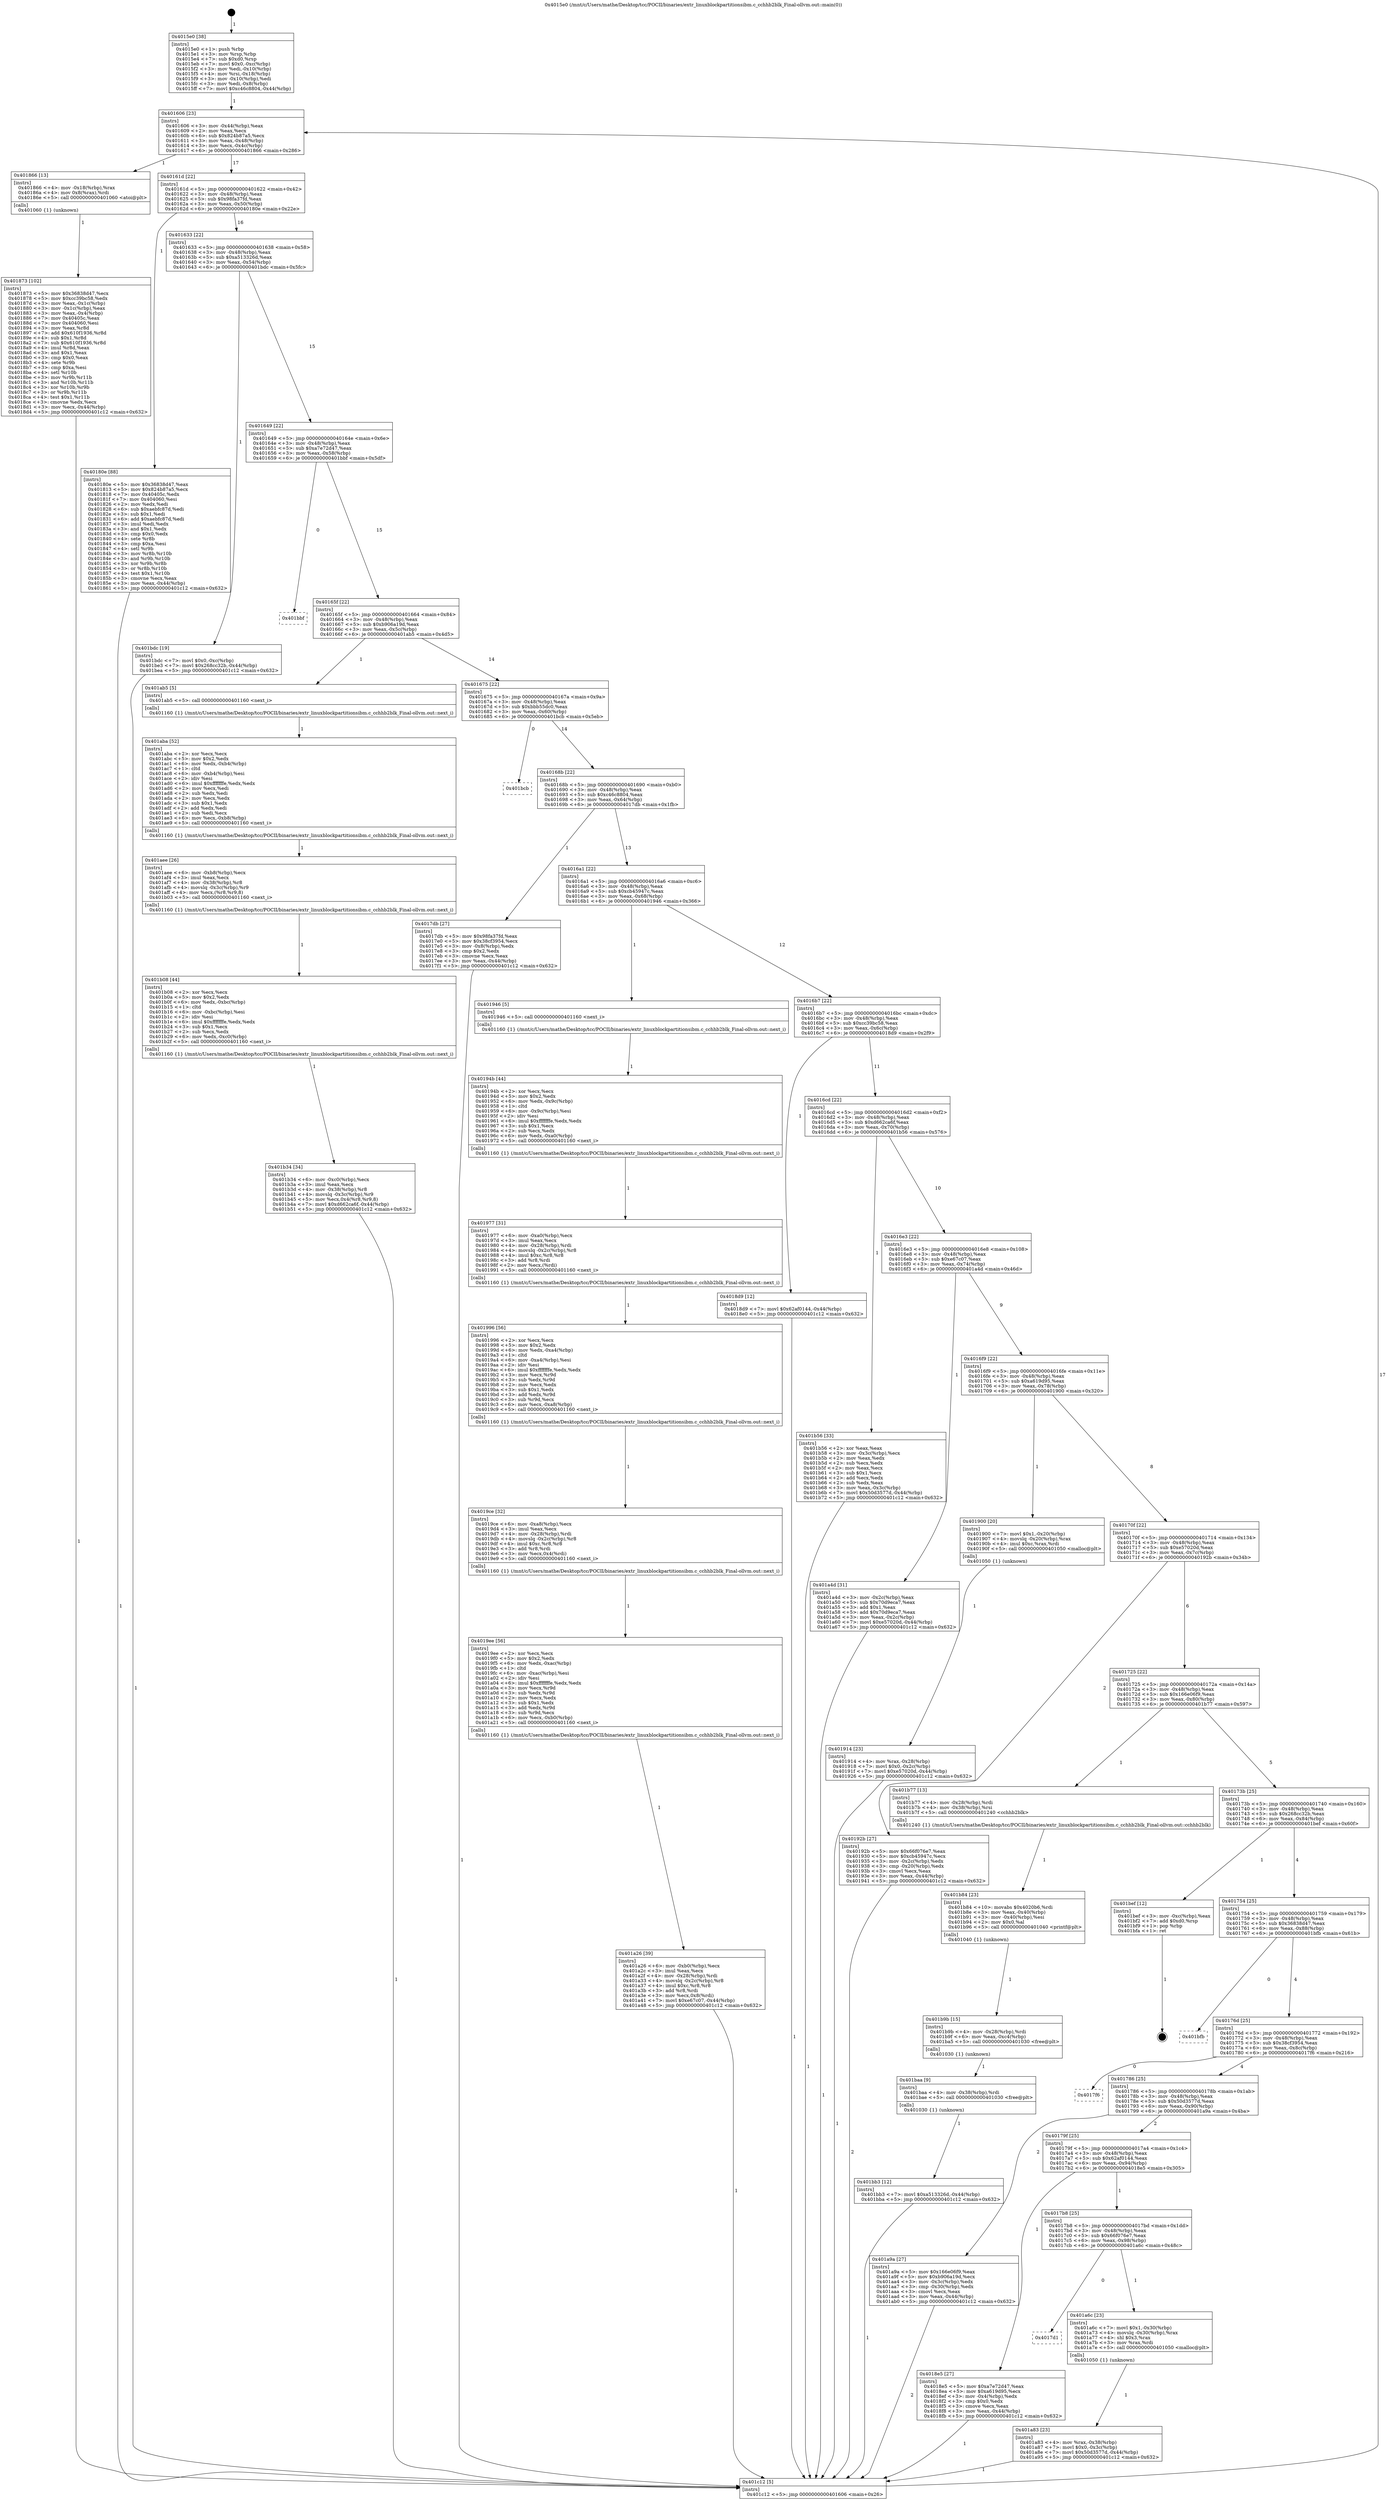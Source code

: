 digraph "0x4015e0" {
  label = "0x4015e0 (/mnt/c/Users/mathe/Desktop/tcc/POCII/binaries/extr_linuxblockpartitionsibm.c_cchhb2blk_Final-ollvm.out::main(0))"
  labelloc = "t"
  node[shape=record]

  Entry [label="",width=0.3,height=0.3,shape=circle,fillcolor=black,style=filled]
  "0x401606" [label="{
     0x401606 [23]\l
     | [instrs]\l
     &nbsp;&nbsp;0x401606 \<+3\>: mov -0x44(%rbp),%eax\l
     &nbsp;&nbsp;0x401609 \<+2\>: mov %eax,%ecx\l
     &nbsp;&nbsp;0x40160b \<+6\>: sub $0x824b87a5,%ecx\l
     &nbsp;&nbsp;0x401611 \<+3\>: mov %eax,-0x48(%rbp)\l
     &nbsp;&nbsp;0x401614 \<+3\>: mov %ecx,-0x4c(%rbp)\l
     &nbsp;&nbsp;0x401617 \<+6\>: je 0000000000401866 \<main+0x286\>\l
  }"]
  "0x401866" [label="{
     0x401866 [13]\l
     | [instrs]\l
     &nbsp;&nbsp;0x401866 \<+4\>: mov -0x18(%rbp),%rax\l
     &nbsp;&nbsp;0x40186a \<+4\>: mov 0x8(%rax),%rdi\l
     &nbsp;&nbsp;0x40186e \<+5\>: call 0000000000401060 \<atoi@plt\>\l
     | [calls]\l
     &nbsp;&nbsp;0x401060 \{1\} (unknown)\l
  }"]
  "0x40161d" [label="{
     0x40161d [22]\l
     | [instrs]\l
     &nbsp;&nbsp;0x40161d \<+5\>: jmp 0000000000401622 \<main+0x42\>\l
     &nbsp;&nbsp;0x401622 \<+3\>: mov -0x48(%rbp),%eax\l
     &nbsp;&nbsp;0x401625 \<+5\>: sub $0x98fa37fd,%eax\l
     &nbsp;&nbsp;0x40162a \<+3\>: mov %eax,-0x50(%rbp)\l
     &nbsp;&nbsp;0x40162d \<+6\>: je 000000000040180e \<main+0x22e\>\l
  }"]
  Exit [label="",width=0.3,height=0.3,shape=circle,fillcolor=black,style=filled,peripheries=2]
  "0x40180e" [label="{
     0x40180e [88]\l
     | [instrs]\l
     &nbsp;&nbsp;0x40180e \<+5\>: mov $0x36838d47,%eax\l
     &nbsp;&nbsp;0x401813 \<+5\>: mov $0x824b87a5,%ecx\l
     &nbsp;&nbsp;0x401818 \<+7\>: mov 0x40405c,%edx\l
     &nbsp;&nbsp;0x40181f \<+7\>: mov 0x404060,%esi\l
     &nbsp;&nbsp;0x401826 \<+2\>: mov %edx,%edi\l
     &nbsp;&nbsp;0x401828 \<+6\>: sub $0xaebfc87d,%edi\l
     &nbsp;&nbsp;0x40182e \<+3\>: sub $0x1,%edi\l
     &nbsp;&nbsp;0x401831 \<+6\>: add $0xaebfc87d,%edi\l
     &nbsp;&nbsp;0x401837 \<+3\>: imul %edi,%edx\l
     &nbsp;&nbsp;0x40183a \<+3\>: and $0x1,%edx\l
     &nbsp;&nbsp;0x40183d \<+3\>: cmp $0x0,%edx\l
     &nbsp;&nbsp;0x401840 \<+4\>: sete %r8b\l
     &nbsp;&nbsp;0x401844 \<+3\>: cmp $0xa,%esi\l
     &nbsp;&nbsp;0x401847 \<+4\>: setl %r9b\l
     &nbsp;&nbsp;0x40184b \<+3\>: mov %r8b,%r10b\l
     &nbsp;&nbsp;0x40184e \<+3\>: and %r9b,%r10b\l
     &nbsp;&nbsp;0x401851 \<+3\>: xor %r9b,%r8b\l
     &nbsp;&nbsp;0x401854 \<+3\>: or %r8b,%r10b\l
     &nbsp;&nbsp;0x401857 \<+4\>: test $0x1,%r10b\l
     &nbsp;&nbsp;0x40185b \<+3\>: cmovne %ecx,%eax\l
     &nbsp;&nbsp;0x40185e \<+3\>: mov %eax,-0x44(%rbp)\l
     &nbsp;&nbsp;0x401861 \<+5\>: jmp 0000000000401c12 \<main+0x632\>\l
  }"]
  "0x401633" [label="{
     0x401633 [22]\l
     | [instrs]\l
     &nbsp;&nbsp;0x401633 \<+5\>: jmp 0000000000401638 \<main+0x58\>\l
     &nbsp;&nbsp;0x401638 \<+3\>: mov -0x48(%rbp),%eax\l
     &nbsp;&nbsp;0x40163b \<+5\>: sub $0xa513326d,%eax\l
     &nbsp;&nbsp;0x401640 \<+3\>: mov %eax,-0x54(%rbp)\l
     &nbsp;&nbsp;0x401643 \<+6\>: je 0000000000401bdc \<main+0x5fc\>\l
  }"]
  "0x401bb3" [label="{
     0x401bb3 [12]\l
     | [instrs]\l
     &nbsp;&nbsp;0x401bb3 \<+7\>: movl $0xa513326d,-0x44(%rbp)\l
     &nbsp;&nbsp;0x401bba \<+5\>: jmp 0000000000401c12 \<main+0x632\>\l
  }"]
  "0x401bdc" [label="{
     0x401bdc [19]\l
     | [instrs]\l
     &nbsp;&nbsp;0x401bdc \<+7\>: movl $0x0,-0xc(%rbp)\l
     &nbsp;&nbsp;0x401be3 \<+7\>: movl $0x268cc32b,-0x44(%rbp)\l
     &nbsp;&nbsp;0x401bea \<+5\>: jmp 0000000000401c12 \<main+0x632\>\l
  }"]
  "0x401649" [label="{
     0x401649 [22]\l
     | [instrs]\l
     &nbsp;&nbsp;0x401649 \<+5\>: jmp 000000000040164e \<main+0x6e\>\l
     &nbsp;&nbsp;0x40164e \<+3\>: mov -0x48(%rbp),%eax\l
     &nbsp;&nbsp;0x401651 \<+5\>: sub $0xa7e72d47,%eax\l
     &nbsp;&nbsp;0x401656 \<+3\>: mov %eax,-0x58(%rbp)\l
     &nbsp;&nbsp;0x401659 \<+6\>: je 0000000000401bbf \<main+0x5df\>\l
  }"]
  "0x401baa" [label="{
     0x401baa [9]\l
     | [instrs]\l
     &nbsp;&nbsp;0x401baa \<+4\>: mov -0x38(%rbp),%rdi\l
     &nbsp;&nbsp;0x401bae \<+5\>: call 0000000000401030 \<free@plt\>\l
     | [calls]\l
     &nbsp;&nbsp;0x401030 \{1\} (unknown)\l
  }"]
  "0x401bbf" [label="{
     0x401bbf\l
  }", style=dashed]
  "0x40165f" [label="{
     0x40165f [22]\l
     | [instrs]\l
     &nbsp;&nbsp;0x40165f \<+5\>: jmp 0000000000401664 \<main+0x84\>\l
     &nbsp;&nbsp;0x401664 \<+3\>: mov -0x48(%rbp),%eax\l
     &nbsp;&nbsp;0x401667 \<+5\>: sub $0xb906a19d,%eax\l
     &nbsp;&nbsp;0x40166c \<+3\>: mov %eax,-0x5c(%rbp)\l
     &nbsp;&nbsp;0x40166f \<+6\>: je 0000000000401ab5 \<main+0x4d5\>\l
  }"]
  "0x401b9b" [label="{
     0x401b9b [15]\l
     | [instrs]\l
     &nbsp;&nbsp;0x401b9b \<+4\>: mov -0x28(%rbp),%rdi\l
     &nbsp;&nbsp;0x401b9f \<+6\>: mov %eax,-0xc4(%rbp)\l
     &nbsp;&nbsp;0x401ba5 \<+5\>: call 0000000000401030 \<free@plt\>\l
     | [calls]\l
     &nbsp;&nbsp;0x401030 \{1\} (unknown)\l
  }"]
  "0x401ab5" [label="{
     0x401ab5 [5]\l
     | [instrs]\l
     &nbsp;&nbsp;0x401ab5 \<+5\>: call 0000000000401160 \<next_i\>\l
     | [calls]\l
     &nbsp;&nbsp;0x401160 \{1\} (/mnt/c/Users/mathe/Desktop/tcc/POCII/binaries/extr_linuxblockpartitionsibm.c_cchhb2blk_Final-ollvm.out::next_i)\l
  }"]
  "0x401675" [label="{
     0x401675 [22]\l
     | [instrs]\l
     &nbsp;&nbsp;0x401675 \<+5\>: jmp 000000000040167a \<main+0x9a\>\l
     &nbsp;&nbsp;0x40167a \<+3\>: mov -0x48(%rbp),%eax\l
     &nbsp;&nbsp;0x40167d \<+5\>: sub $0xbbb55dc0,%eax\l
     &nbsp;&nbsp;0x401682 \<+3\>: mov %eax,-0x60(%rbp)\l
     &nbsp;&nbsp;0x401685 \<+6\>: je 0000000000401bcb \<main+0x5eb\>\l
  }"]
  "0x401b84" [label="{
     0x401b84 [23]\l
     | [instrs]\l
     &nbsp;&nbsp;0x401b84 \<+10\>: movabs $0x4020b6,%rdi\l
     &nbsp;&nbsp;0x401b8e \<+3\>: mov %eax,-0x40(%rbp)\l
     &nbsp;&nbsp;0x401b91 \<+3\>: mov -0x40(%rbp),%esi\l
     &nbsp;&nbsp;0x401b94 \<+2\>: mov $0x0,%al\l
     &nbsp;&nbsp;0x401b96 \<+5\>: call 0000000000401040 \<printf@plt\>\l
     | [calls]\l
     &nbsp;&nbsp;0x401040 \{1\} (unknown)\l
  }"]
  "0x401bcb" [label="{
     0x401bcb\l
  }", style=dashed]
  "0x40168b" [label="{
     0x40168b [22]\l
     | [instrs]\l
     &nbsp;&nbsp;0x40168b \<+5\>: jmp 0000000000401690 \<main+0xb0\>\l
     &nbsp;&nbsp;0x401690 \<+3\>: mov -0x48(%rbp),%eax\l
     &nbsp;&nbsp;0x401693 \<+5\>: sub $0xc46c8804,%eax\l
     &nbsp;&nbsp;0x401698 \<+3\>: mov %eax,-0x64(%rbp)\l
     &nbsp;&nbsp;0x40169b \<+6\>: je 00000000004017db \<main+0x1fb\>\l
  }"]
  "0x401b34" [label="{
     0x401b34 [34]\l
     | [instrs]\l
     &nbsp;&nbsp;0x401b34 \<+6\>: mov -0xc0(%rbp),%ecx\l
     &nbsp;&nbsp;0x401b3a \<+3\>: imul %eax,%ecx\l
     &nbsp;&nbsp;0x401b3d \<+4\>: mov -0x38(%rbp),%r8\l
     &nbsp;&nbsp;0x401b41 \<+4\>: movslq -0x3c(%rbp),%r9\l
     &nbsp;&nbsp;0x401b45 \<+5\>: mov %ecx,0x4(%r8,%r9,8)\l
     &nbsp;&nbsp;0x401b4a \<+7\>: movl $0xd662ca6f,-0x44(%rbp)\l
     &nbsp;&nbsp;0x401b51 \<+5\>: jmp 0000000000401c12 \<main+0x632\>\l
  }"]
  "0x4017db" [label="{
     0x4017db [27]\l
     | [instrs]\l
     &nbsp;&nbsp;0x4017db \<+5\>: mov $0x98fa37fd,%eax\l
     &nbsp;&nbsp;0x4017e0 \<+5\>: mov $0x38cf3954,%ecx\l
     &nbsp;&nbsp;0x4017e5 \<+3\>: mov -0x8(%rbp),%edx\l
     &nbsp;&nbsp;0x4017e8 \<+3\>: cmp $0x2,%edx\l
     &nbsp;&nbsp;0x4017eb \<+3\>: cmovne %ecx,%eax\l
     &nbsp;&nbsp;0x4017ee \<+3\>: mov %eax,-0x44(%rbp)\l
     &nbsp;&nbsp;0x4017f1 \<+5\>: jmp 0000000000401c12 \<main+0x632\>\l
  }"]
  "0x4016a1" [label="{
     0x4016a1 [22]\l
     | [instrs]\l
     &nbsp;&nbsp;0x4016a1 \<+5\>: jmp 00000000004016a6 \<main+0xc6\>\l
     &nbsp;&nbsp;0x4016a6 \<+3\>: mov -0x48(%rbp),%eax\l
     &nbsp;&nbsp;0x4016a9 \<+5\>: sub $0xcb45947c,%eax\l
     &nbsp;&nbsp;0x4016ae \<+3\>: mov %eax,-0x68(%rbp)\l
     &nbsp;&nbsp;0x4016b1 \<+6\>: je 0000000000401946 \<main+0x366\>\l
  }"]
  "0x401c12" [label="{
     0x401c12 [5]\l
     | [instrs]\l
     &nbsp;&nbsp;0x401c12 \<+5\>: jmp 0000000000401606 \<main+0x26\>\l
  }"]
  "0x4015e0" [label="{
     0x4015e0 [38]\l
     | [instrs]\l
     &nbsp;&nbsp;0x4015e0 \<+1\>: push %rbp\l
     &nbsp;&nbsp;0x4015e1 \<+3\>: mov %rsp,%rbp\l
     &nbsp;&nbsp;0x4015e4 \<+7\>: sub $0xd0,%rsp\l
     &nbsp;&nbsp;0x4015eb \<+7\>: movl $0x0,-0xc(%rbp)\l
     &nbsp;&nbsp;0x4015f2 \<+3\>: mov %edi,-0x10(%rbp)\l
     &nbsp;&nbsp;0x4015f5 \<+4\>: mov %rsi,-0x18(%rbp)\l
     &nbsp;&nbsp;0x4015f9 \<+3\>: mov -0x10(%rbp),%edi\l
     &nbsp;&nbsp;0x4015fc \<+3\>: mov %edi,-0x8(%rbp)\l
     &nbsp;&nbsp;0x4015ff \<+7\>: movl $0xc46c8804,-0x44(%rbp)\l
  }"]
  "0x401873" [label="{
     0x401873 [102]\l
     | [instrs]\l
     &nbsp;&nbsp;0x401873 \<+5\>: mov $0x36838d47,%ecx\l
     &nbsp;&nbsp;0x401878 \<+5\>: mov $0xcc39bc58,%edx\l
     &nbsp;&nbsp;0x40187d \<+3\>: mov %eax,-0x1c(%rbp)\l
     &nbsp;&nbsp;0x401880 \<+3\>: mov -0x1c(%rbp),%eax\l
     &nbsp;&nbsp;0x401883 \<+3\>: mov %eax,-0x4(%rbp)\l
     &nbsp;&nbsp;0x401886 \<+7\>: mov 0x40405c,%eax\l
     &nbsp;&nbsp;0x40188d \<+7\>: mov 0x404060,%esi\l
     &nbsp;&nbsp;0x401894 \<+3\>: mov %eax,%r8d\l
     &nbsp;&nbsp;0x401897 \<+7\>: add $0x610f1936,%r8d\l
     &nbsp;&nbsp;0x40189e \<+4\>: sub $0x1,%r8d\l
     &nbsp;&nbsp;0x4018a2 \<+7\>: sub $0x610f1936,%r8d\l
     &nbsp;&nbsp;0x4018a9 \<+4\>: imul %r8d,%eax\l
     &nbsp;&nbsp;0x4018ad \<+3\>: and $0x1,%eax\l
     &nbsp;&nbsp;0x4018b0 \<+3\>: cmp $0x0,%eax\l
     &nbsp;&nbsp;0x4018b3 \<+4\>: sete %r9b\l
     &nbsp;&nbsp;0x4018b7 \<+3\>: cmp $0xa,%esi\l
     &nbsp;&nbsp;0x4018ba \<+4\>: setl %r10b\l
     &nbsp;&nbsp;0x4018be \<+3\>: mov %r9b,%r11b\l
     &nbsp;&nbsp;0x4018c1 \<+3\>: and %r10b,%r11b\l
     &nbsp;&nbsp;0x4018c4 \<+3\>: xor %r10b,%r9b\l
     &nbsp;&nbsp;0x4018c7 \<+3\>: or %r9b,%r11b\l
     &nbsp;&nbsp;0x4018ca \<+4\>: test $0x1,%r11b\l
     &nbsp;&nbsp;0x4018ce \<+3\>: cmovne %edx,%ecx\l
     &nbsp;&nbsp;0x4018d1 \<+3\>: mov %ecx,-0x44(%rbp)\l
     &nbsp;&nbsp;0x4018d4 \<+5\>: jmp 0000000000401c12 \<main+0x632\>\l
  }"]
  "0x401b08" [label="{
     0x401b08 [44]\l
     | [instrs]\l
     &nbsp;&nbsp;0x401b08 \<+2\>: xor %ecx,%ecx\l
     &nbsp;&nbsp;0x401b0a \<+5\>: mov $0x2,%edx\l
     &nbsp;&nbsp;0x401b0f \<+6\>: mov %edx,-0xbc(%rbp)\l
     &nbsp;&nbsp;0x401b15 \<+1\>: cltd\l
     &nbsp;&nbsp;0x401b16 \<+6\>: mov -0xbc(%rbp),%esi\l
     &nbsp;&nbsp;0x401b1c \<+2\>: idiv %esi\l
     &nbsp;&nbsp;0x401b1e \<+6\>: imul $0xfffffffe,%edx,%edx\l
     &nbsp;&nbsp;0x401b24 \<+3\>: sub $0x1,%ecx\l
     &nbsp;&nbsp;0x401b27 \<+2\>: sub %ecx,%edx\l
     &nbsp;&nbsp;0x401b29 \<+6\>: mov %edx,-0xc0(%rbp)\l
     &nbsp;&nbsp;0x401b2f \<+5\>: call 0000000000401160 \<next_i\>\l
     | [calls]\l
     &nbsp;&nbsp;0x401160 \{1\} (/mnt/c/Users/mathe/Desktop/tcc/POCII/binaries/extr_linuxblockpartitionsibm.c_cchhb2blk_Final-ollvm.out::next_i)\l
  }"]
  "0x401946" [label="{
     0x401946 [5]\l
     | [instrs]\l
     &nbsp;&nbsp;0x401946 \<+5\>: call 0000000000401160 \<next_i\>\l
     | [calls]\l
     &nbsp;&nbsp;0x401160 \{1\} (/mnt/c/Users/mathe/Desktop/tcc/POCII/binaries/extr_linuxblockpartitionsibm.c_cchhb2blk_Final-ollvm.out::next_i)\l
  }"]
  "0x4016b7" [label="{
     0x4016b7 [22]\l
     | [instrs]\l
     &nbsp;&nbsp;0x4016b7 \<+5\>: jmp 00000000004016bc \<main+0xdc\>\l
     &nbsp;&nbsp;0x4016bc \<+3\>: mov -0x48(%rbp),%eax\l
     &nbsp;&nbsp;0x4016bf \<+5\>: sub $0xcc39bc58,%eax\l
     &nbsp;&nbsp;0x4016c4 \<+3\>: mov %eax,-0x6c(%rbp)\l
     &nbsp;&nbsp;0x4016c7 \<+6\>: je 00000000004018d9 \<main+0x2f9\>\l
  }"]
  "0x401aee" [label="{
     0x401aee [26]\l
     | [instrs]\l
     &nbsp;&nbsp;0x401aee \<+6\>: mov -0xb8(%rbp),%ecx\l
     &nbsp;&nbsp;0x401af4 \<+3\>: imul %eax,%ecx\l
     &nbsp;&nbsp;0x401af7 \<+4\>: mov -0x38(%rbp),%r8\l
     &nbsp;&nbsp;0x401afb \<+4\>: movslq -0x3c(%rbp),%r9\l
     &nbsp;&nbsp;0x401aff \<+4\>: mov %ecx,(%r8,%r9,8)\l
     &nbsp;&nbsp;0x401b03 \<+5\>: call 0000000000401160 \<next_i\>\l
     | [calls]\l
     &nbsp;&nbsp;0x401160 \{1\} (/mnt/c/Users/mathe/Desktop/tcc/POCII/binaries/extr_linuxblockpartitionsibm.c_cchhb2blk_Final-ollvm.out::next_i)\l
  }"]
  "0x4018d9" [label="{
     0x4018d9 [12]\l
     | [instrs]\l
     &nbsp;&nbsp;0x4018d9 \<+7\>: movl $0x62af0144,-0x44(%rbp)\l
     &nbsp;&nbsp;0x4018e0 \<+5\>: jmp 0000000000401c12 \<main+0x632\>\l
  }"]
  "0x4016cd" [label="{
     0x4016cd [22]\l
     | [instrs]\l
     &nbsp;&nbsp;0x4016cd \<+5\>: jmp 00000000004016d2 \<main+0xf2\>\l
     &nbsp;&nbsp;0x4016d2 \<+3\>: mov -0x48(%rbp),%eax\l
     &nbsp;&nbsp;0x4016d5 \<+5\>: sub $0xd662ca6f,%eax\l
     &nbsp;&nbsp;0x4016da \<+3\>: mov %eax,-0x70(%rbp)\l
     &nbsp;&nbsp;0x4016dd \<+6\>: je 0000000000401b56 \<main+0x576\>\l
  }"]
  "0x401aba" [label="{
     0x401aba [52]\l
     | [instrs]\l
     &nbsp;&nbsp;0x401aba \<+2\>: xor %ecx,%ecx\l
     &nbsp;&nbsp;0x401abc \<+5\>: mov $0x2,%edx\l
     &nbsp;&nbsp;0x401ac1 \<+6\>: mov %edx,-0xb4(%rbp)\l
     &nbsp;&nbsp;0x401ac7 \<+1\>: cltd\l
     &nbsp;&nbsp;0x401ac8 \<+6\>: mov -0xb4(%rbp),%esi\l
     &nbsp;&nbsp;0x401ace \<+2\>: idiv %esi\l
     &nbsp;&nbsp;0x401ad0 \<+6\>: imul $0xfffffffe,%edx,%edx\l
     &nbsp;&nbsp;0x401ad6 \<+2\>: mov %ecx,%edi\l
     &nbsp;&nbsp;0x401ad8 \<+2\>: sub %edx,%edi\l
     &nbsp;&nbsp;0x401ada \<+2\>: mov %ecx,%edx\l
     &nbsp;&nbsp;0x401adc \<+3\>: sub $0x1,%edx\l
     &nbsp;&nbsp;0x401adf \<+2\>: add %edx,%edi\l
     &nbsp;&nbsp;0x401ae1 \<+2\>: sub %edi,%ecx\l
     &nbsp;&nbsp;0x401ae3 \<+6\>: mov %ecx,-0xb8(%rbp)\l
     &nbsp;&nbsp;0x401ae9 \<+5\>: call 0000000000401160 \<next_i\>\l
     | [calls]\l
     &nbsp;&nbsp;0x401160 \{1\} (/mnt/c/Users/mathe/Desktop/tcc/POCII/binaries/extr_linuxblockpartitionsibm.c_cchhb2blk_Final-ollvm.out::next_i)\l
  }"]
  "0x401b56" [label="{
     0x401b56 [33]\l
     | [instrs]\l
     &nbsp;&nbsp;0x401b56 \<+2\>: xor %eax,%eax\l
     &nbsp;&nbsp;0x401b58 \<+3\>: mov -0x3c(%rbp),%ecx\l
     &nbsp;&nbsp;0x401b5b \<+2\>: mov %eax,%edx\l
     &nbsp;&nbsp;0x401b5d \<+2\>: sub %ecx,%edx\l
     &nbsp;&nbsp;0x401b5f \<+2\>: mov %eax,%ecx\l
     &nbsp;&nbsp;0x401b61 \<+3\>: sub $0x1,%ecx\l
     &nbsp;&nbsp;0x401b64 \<+2\>: add %ecx,%edx\l
     &nbsp;&nbsp;0x401b66 \<+2\>: sub %edx,%eax\l
     &nbsp;&nbsp;0x401b68 \<+3\>: mov %eax,-0x3c(%rbp)\l
     &nbsp;&nbsp;0x401b6b \<+7\>: movl $0x50d3577d,-0x44(%rbp)\l
     &nbsp;&nbsp;0x401b72 \<+5\>: jmp 0000000000401c12 \<main+0x632\>\l
  }"]
  "0x4016e3" [label="{
     0x4016e3 [22]\l
     | [instrs]\l
     &nbsp;&nbsp;0x4016e3 \<+5\>: jmp 00000000004016e8 \<main+0x108\>\l
     &nbsp;&nbsp;0x4016e8 \<+3\>: mov -0x48(%rbp),%eax\l
     &nbsp;&nbsp;0x4016eb \<+5\>: sub $0xe67c07,%eax\l
     &nbsp;&nbsp;0x4016f0 \<+3\>: mov %eax,-0x74(%rbp)\l
     &nbsp;&nbsp;0x4016f3 \<+6\>: je 0000000000401a4d \<main+0x46d\>\l
  }"]
  "0x401a83" [label="{
     0x401a83 [23]\l
     | [instrs]\l
     &nbsp;&nbsp;0x401a83 \<+4\>: mov %rax,-0x38(%rbp)\l
     &nbsp;&nbsp;0x401a87 \<+7\>: movl $0x0,-0x3c(%rbp)\l
     &nbsp;&nbsp;0x401a8e \<+7\>: movl $0x50d3577d,-0x44(%rbp)\l
     &nbsp;&nbsp;0x401a95 \<+5\>: jmp 0000000000401c12 \<main+0x632\>\l
  }"]
  "0x401a4d" [label="{
     0x401a4d [31]\l
     | [instrs]\l
     &nbsp;&nbsp;0x401a4d \<+3\>: mov -0x2c(%rbp),%eax\l
     &nbsp;&nbsp;0x401a50 \<+5\>: sub $0x70d9eca7,%eax\l
     &nbsp;&nbsp;0x401a55 \<+3\>: add $0x1,%eax\l
     &nbsp;&nbsp;0x401a58 \<+5\>: add $0x70d9eca7,%eax\l
     &nbsp;&nbsp;0x401a5d \<+3\>: mov %eax,-0x2c(%rbp)\l
     &nbsp;&nbsp;0x401a60 \<+7\>: movl $0xe57020d,-0x44(%rbp)\l
     &nbsp;&nbsp;0x401a67 \<+5\>: jmp 0000000000401c12 \<main+0x632\>\l
  }"]
  "0x4016f9" [label="{
     0x4016f9 [22]\l
     | [instrs]\l
     &nbsp;&nbsp;0x4016f9 \<+5\>: jmp 00000000004016fe \<main+0x11e\>\l
     &nbsp;&nbsp;0x4016fe \<+3\>: mov -0x48(%rbp),%eax\l
     &nbsp;&nbsp;0x401701 \<+5\>: sub $0xa619d95,%eax\l
     &nbsp;&nbsp;0x401706 \<+3\>: mov %eax,-0x78(%rbp)\l
     &nbsp;&nbsp;0x401709 \<+6\>: je 0000000000401900 \<main+0x320\>\l
  }"]
  "0x4017d1" [label="{
     0x4017d1\l
  }", style=dashed]
  "0x401900" [label="{
     0x401900 [20]\l
     | [instrs]\l
     &nbsp;&nbsp;0x401900 \<+7\>: movl $0x1,-0x20(%rbp)\l
     &nbsp;&nbsp;0x401907 \<+4\>: movslq -0x20(%rbp),%rax\l
     &nbsp;&nbsp;0x40190b \<+4\>: imul $0xc,%rax,%rdi\l
     &nbsp;&nbsp;0x40190f \<+5\>: call 0000000000401050 \<malloc@plt\>\l
     | [calls]\l
     &nbsp;&nbsp;0x401050 \{1\} (unknown)\l
  }"]
  "0x40170f" [label="{
     0x40170f [22]\l
     | [instrs]\l
     &nbsp;&nbsp;0x40170f \<+5\>: jmp 0000000000401714 \<main+0x134\>\l
     &nbsp;&nbsp;0x401714 \<+3\>: mov -0x48(%rbp),%eax\l
     &nbsp;&nbsp;0x401717 \<+5\>: sub $0xe57020d,%eax\l
     &nbsp;&nbsp;0x40171c \<+3\>: mov %eax,-0x7c(%rbp)\l
     &nbsp;&nbsp;0x40171f \<+6\>: je 000000000040192b \<main+0x34b\>\l
  }"]
  "0x401a6c" [label="{
     0x401a6c [23]\l
     | [instrs]\l
     &nbsp;&nbsp;0x401a6c \<+7\>: movl $0x1,-0x30(%rbp)\l
     &nbsp;&nbsp;0x401a73 \<+4\>: movslq -0x30(%rbp),%rax\l
     &nbsp;&nbsp;0x401a77 \<+4\>: shl $0x3,%rax\l
     &nbsp;&nbsp;0x401a7b \<+3\>: mov %rax,%rdi\l
     &nbsp;&nbsp;0x401a7e \<+5\>: call 0000000000401050 \<malloc@plt\>\l
     | [calls]\l
     &nbsp;&nbsp;0x401050 \{1\} (unknown)\l
  }"]
  "0x40192b" [label="{
     0x40192b [27]\l
     | [instrs]\l
     &nbsp;&nbsp;0x40192b \<+5\>: mov $0x66f076e7,%eax\l
     &nbsp;&nbsp;0x401930 \<+5\>: mov $0xcb45947c,%ecx\l
     &nbsp;&nbsp;0x401935 \<+3\>: mov -0x2c(%rbp),%edx\l
     &nbsp;&nbsp;0x401938 \<+3\>: cmp -0x20(%rbp),%edx\l
     &nbsp;&nbsp;0x40193b \<+3\>: cmovl %ecx,%eax\l
     &nbsp;&nbsp;0x40193e \<+3\>: mov %eax,-0x44(%rbp)\l
     &nbsp;&nbsp;0x401941 \<+5\>: jmp 0000000000401c12 \<main+0x632\>\l
  }"]
  "0x401725" [label="{
     0x401725 [22]\l
     | [instrs]\l
     &nbsp;&nbsp;0x401725 \<+5\>: jmp 000000000040172a \<main+0x14a\>\l
     &nbsp;&nbsp;0x40172a \<+3\>: mov -0x48(%rbp),%eax\l
     &nbsp;&nbsp;0x40172d \<+5\>: sub $0x166e06f9,%eax\l
     &nbsp;&nbsp;0x401732 \<+3\>: mov %eax,-0x80(%rbp)\l
     &nbsp;&nbsp;0x401735 \<+6\>: je 0000000000401b77 \<main+0x597\>\l
  }"]
  "0x401a26" [label="{
     0x401a26 [39]\l
     | [instrs]\l
     &nbsp;&nbsp;0x401a26 \<+6\>: mov -0xb0(%rbp),%ecx\l
     &nbsp;&nbsp;0x401a2c \<+3\>: imul %eax,%ecx\l
     &nbsp;&nbsp;0x401a2f \<+4\>: mov -0x28(%rbp),%rdi\l
     &nbsp;&nbsp;0x401a33 \<+4\>: movslq -0x2c(%rbp),%r8\l
     &nbsp;&nbsp;0x401a37 \<+4\>: imul $0xc,%r8,%r8\l
     &nbsp;&nbsp;0x401a3b \<+3\>: add %r8,%rdi\l
     &nbsp;&nbsp;0x401a3e \<+3\>: mov %ecx,0x8(%rdi)\l
     &nbsp;&nbsp;0x401a41 \<+7\>: movl $0xe67c07,-0x44(%rbp)\l
     &nbsp;&nbsp;0x401a48 \<+5\>: jmp 0000000000401c12 \<main+0x632\>\l
  }"]
  "0x401b77" [label="{
     0x401b77 [13]\l
     | [instrs]\l
     &nbsp;&nbsp;0x401b77 \<+4\>: mov -0x28(%rbp),%rdi\l
     &nbsp;&nbsp;0x401b7b \<+4\>: mov -0x38(%rbp),%rsi\l
     &nbsp;&nbsp;0x401b7f \<+5\>: call 0000000000401240 \<cchhb2blk\>\l
     | [calls]\l
     &nbsp;&nbsp;0x401240 \{1\} (/mnt/c/Users/mathe/Desktop/tcc/POCII/binaries/extr_linuxblockpartitionsibm.c_cchhb2blk_Final-ollvm.out::cchhb2blk)\l
  }"]
  "0x40173b" [label="{
     0x40173b [25]\l
     | [instrs]\l
     &nbsp;&nbsp;0x40173b \<+5\>: jmp 0000000000401740 \<main+0x160\>\l
     &nbsp;&nbsp;0x401740 \<+3\>: mov -0x48(%rbp),%eax\l
     &nbsp;&nbsp;0x401743 \<+5\>: sub $0x268cc32b,%eax\l
     &nbsp;&nbsp;0x401748 \<+6\>: mov %eax,-0x84(%rbp)\l
     &nbsp;&nbsp;0x40174e \<+6\>: je 0000000000401bef \<main+0x60f\>\l
  }"]
  "0x4019ee" [label="{
     0x4019ee [56]\l
     | [instrs]\l
     &nbsp;&nbsp;0x4019ee \<+2\>: xor %ecx,%ecx\l
     &nbsp;&nbsp;0x4019f0 \<+5\>: mov $0x2,%edx\l
     &nbsp;&nbsp;0x4019f5 \<+6\>: mov %edx,-0xac(%rbp)\l
     &nbsp;&nbsp;0x4019fb \<+1\>: cltd\l
     &nbsp;&nbsp;0x4019fc \<+6\>: mov -0xac(%rbp),%esi\l
     &nbsp;&nbsp;0x401a02 \<+2\>: idiv %esi\l
     &nbsp;&nbsp;0x401a04 \<+6\>: imul $0xfffffffe,%edx,%edx\l
     &nbsp;&nbsp;0x401a0a \<+3\>: mov %ecx,%r9d\l
     &nbsp;&nbsp;0x401a0d \<+3\>: sub %edx,%r9d\l
     &nbsp;&nbsp;0x401a10 \<+2\>: mov %ecx,%edx\l
     &nbsp;&nbsp;0x401a12 \<+3\>: sub $0x1,%edx\l
     &nbsp;&nbsp;0x401a15 \<+3\>: add %edx,%r9d\l
     &nbsp;&nbsp;0x401a18 \<+3\>: sub %r9d,%ecx\l
     &nbsp;&nbsp;0x401a1b \<+6\>: mov %ecx,-0xb0(%rbp)\l
     &nbsp;&nbsp;0x401a21 \<+5\>: call 0000000000401160 \<next_i\>\l
     | [calls]\l
     &nbsp;&nbsp;0x401160 \{1\} (/mnt/c/Users/mathe/Desktop/tcc/POCII/binaries/extr_linuxblockpartitionsibm.c_cchhb2blk_Final-ollvm.out::next_i)\l
  }"]
  "0x401bef" [label="{
     0x401bef [12]\l
     | [instrs]\l
     &nbsp;&nbsp;0x401bef \<+3\>: mov -0xc(%rbp),%eax\l
     &nbsp;&nbsp;0x401bf2 \<+7\>: add $0xd0,%rsp\l
     &nbsp;&nbsp;0x401bf9 \<+1\>: pop %rbp\l
     &nbsp;&nbsp;0x401bfa \<+1\>: ret\l
  }"]
  "0x401754" [label="{
     0x401754 [25]\l
     | [instrs]\l
     &nbsp;&nbsp;0x401754 \<+5\>: jmp 0000000000401759 \<main+0x179\>\l
     &nbsp;&nbsp;0x401759 \<+3\>: mov -0x48(%rbp),%eax\l
     &nbsp;&nbsp;0x40175c \<+5\>: sub $0x36838d47,%eax\l
     &nbsp;&nbsp;0x401761 \<+6\>: mov %eax,-0x88(%rbp)\l
     &nbsp;&nbsp;0x401767 \<+6\>: je 0000000000401bfb \<main+0x61b\>\l
  }"]
  "0x4019ce" [label="{
     0x4019ce [32]\l
     | [instrs]\l
     &nbsp;&nbsp;0x4019ce \<+6\>: mov -0xa8(%rbp),%ecx\l
     &nbsp;&nbsp;0x4019d4 \<+3\>: imul %eax,%ecx\l
     &nbsp;&nbsp;0x4019d7 \<+4\>: mov -0x28(%rbp),%rdi\l
     &nbsp;&nbsp;0x4019db \<+4\>: movslq -0x2c(%rbp),%r8\l
     &nbsp;&nbsp;0x4019df \<+4\>: imul $0xc,%r8,%r8\l
     &nbsp;&nbsp;0x4019e3 \<+3\>: add %r8,%rdi\l
     &nbsp;&nbsp;0x4019e6 \<+3\>: mov %ecx,0x4(%rdi)\l
     &nbsp;&nbsp;0x4019e9 \<+5\>: call 0000000000401160 \<next_i\>\l
     | [calls]\l
     &nbsp;&nbsp;0x401160 \{1\} (/mnt/c/Users/mathe/Desktop/tcc/POCII/binaries/extr_linuxblockpartitionsibm.c_cchhb2blk_Final-ollvm.out::next_i)\l
  }"]
  "0x401bfb" [label="{
     0x401bfb\l
  }", style=dashed]
  "0x40176d" [label="{
     0x40176d [25]\l
     | [instrs]\l
     &nbsp;&nbsp;0x40176d \<+5\>: jmp 0000000000401772 \<main+0x192\>\l
     &nbsp;&nbsp;0x401772 \<+3\>: mov -0x48(%rbp),%eax\l
     &nbsp;&nbsp;0x401775 \<+5\>: sub $0x38cf3954,%eax\l
     &nbsp;&nbsp;0x40177a \<+6\>: mov %eax,-0x8c(%rbp)\l
     &nbsp;&nbsp;0x401780 \<+6\>: je 00000000004017f6 \<main+0x216\>\l
  }"]
  "0x401996" [label="{
     0x401996 [56]\l
     | [instrs]\l
     &nbsp;&nbsp;0x401996 \<+2\>: xor %ecx,%ecx\l
     &nbsp;&nbsp;0x401998 \<+5\>: mov $0x2,%edx\l
     &nbsp;&nbsp;0x40199d \<+6\>: mov %edx,-0xa4(%rbp)\l
     &nbsp;&nbsp;0x4019a3 \<+1\>: cltd\l
     &nbsp;&nbsp;0x4019a4 \<+6\>: mov -0xa4(%rbp),%esi\l
     &nbsp;&nbsp;0x4019aa \<+2\>: idiv %esi\l
     &nbsp;&nbsp;0x4019ac \<+6\>: imul $0xfffffffe,%edx,%edx\l
     &nbsp;&nbsp;0x4019b2 \<+3\>: mov %ecx,%r9d\l
     &nbsp;&nbsp;0x4019b5 \<+3\>: sub %edx,%r9d\l
     &nbsp;&nbsp;0x4019b8 \<+2\>: mov %ecx,%edx\l
     &nbsp;&nbsp;0x4019ba \<+3\>: sub $0x1,%edx\l
     &nbsp;&nbsp;0x4019bd \<+3\>: add %edx,%r9d\l
     &nbsp;&nbsp;0x4019c0 \<+3\>: sub %r9d,%ecx\l
     &nbsp;&nbsp;0x4019c3 \<+6\>: mov %ecx,-0xa8(%rbp)\l
     &nbsp;&nbsp;0x4019c9 \<+5\>: call 0000000000401160 \<next_i\>\l
     | [calls]\l
     &nbsp;&nbsp;0x401160 \{1\} (/mnt/c/Users/mathe/Desktop/tcc/POCII/binaries/extr_linuxblockpartitionsibm.c_cchhb2blk_Final-ollvm.out::next_i)\l
  }"]
  "0x4017f6" [label="{
     0x4017f6\l
  }", style=dashed]
  "0x401786" [label="{
     0x401786 [25]\l
     | [instrs]\l
     &nbsp;&nbsp;0x401786 \<+5\>: jmp 000000000040178b \<main+0x1ab\>\l
     &nbsp;&nbsp;0x40178b \<+3\>: mov -0x48(%rbp),%eax\l
     &nbsp;&nbsp;0x40178e \<+5\>: sub $0x50d3577d,%eax\l
     &nbsp;&nbsp;0x401793 \<+6\>: mov %eax,-0x90(%rbp)\l
     &nbsp;&nbsp;0x401799 \<+6\>: je 0000000000401a9a \<main+0x4ba\>\l
  }"]
  "0x401977" [label="{
     0x401977 [31]\l
     | [instrs]\l
     &nbsp;&nbsp;0x401977 \<+6\>: mov -0xa0(%rbp),%ecx\l
     &nbsp;&nbsp;0x40197d \<+3\>: imul %eax,%ecx\l
     &nbsp;&nbsp;0x401980 \<+4\>: mov -0x28(%rbp),%rdi\l
     &nbsp;&nbsp;0x401984 \<+4\>: movslq -0x2c(%rbp),%r8\l
     &nbsp;&nbsp;0x401988 \<+4\>: imul $0xc,%r8,%r8\l
     &nbsp;&nbsp;0x40198c \<+3\>: add %r8,%rdi\l
     &nbsp;&nbsp;0x40198f \<+2\>: mov %ecx,(%rdi)\l
     &nbsp;&nbsp;0x401991 \<+5\>: call 0000000000401160 \<next_i\>\l
     | [calls]\l
     &nbsp;&nbsp;0x401160 \{1\} (/mnt/c/Users/mathe/Desktop/tcc/POCII/binaries/extr_linuxblockpartitionsibm.c_cchhb2blk_Final-ollvm.out::next_i)\l
  }"]
  "0x401a9a" [label="{
     0x401a9a [27]\l
     | [instrs]\l
     &nbsp;&nbsp;0x401a9a \<+5\>: mov $0x166e06f9,%eax\l
     &nbsp;&nbsp;0x401a9f \<+5\>: mov $0xb906a19d,%ecx\l
     &nbsp;&nbsp;0x401aa4 \<+3\>: mov -0x3c(%rbp),%edx\l
     &nbsp;&nbsp;0x401aa7 \<+3\>: cmp -0x30(%rbp),%edx\l
     &nbsp;&nbsp;0x401aaa \<+3\>: cmovl %ecx,%eax\l
     &nbsp;&nbsp;0x401aad \<+3\>: mov %eax,-0x44(%rbp)\l
     &nbsp;&nbsp;0x401ab0 \<+5\>: jmp 0000000000401c12 \<main+0x632\>\l
  }"]
  "0x40179f" [label="{
     0x40179f [25]\l
     | [instrs]\l
     &nbsp;&nbsp;0x40179f \<+5\>: jmp 00000000004017a4 \<main+0x1c4\>\l
     &nbsp;&nbsp;0x4017a4 \<+3\>: mov -0x48(%rbp),%eax\l
     &nbsp;&nbsp;0x4017a7 \<+5\>: sub $0x62af0144,%eax\l
     &nbsp;&nbsp;0x4017ac \<+6\>: mov %eax,-0x94(%rbp)\l
     &nbsp;&nbsp;0x4017b2 \<+6\>: je 00000000004018e5 \<main+0x305\>\l
  }"]
  "0x40194b" [label="{
     0x40194b [44]\l
     | [instrs]\l
     &nbsp;&nbsp;0x40194b \<+2\>: xor %ecx,%ecx\l
     &nbsp;&nbsp;0x40194d \<+5\>: mov $0x2,%edx\l
     &nbsp;&nbsp;0x401952 \<+6\>: mov %edx,-0x9c(%rbp)\l
     &nbsp;&nbsp;0x401958 \<+1\>: cltd\l
     &nbsp;&nbsp;0x401959 \<+6\>: mov -0x9c(%rbp),%esi\l
     &nbsp;&nbsp;0x40195f \<+2\>: idiv %esi\l
     &nbsp;&nbsp;0x401961 \<+6\>: imul $0xfffffffe,%edx,%edx\l
     &nbsp;&nbsp;0x401967 \<+3\>: sub $0x1,%ecx\l
     &nbsp;&nbsp;0x40196a \<+2\>: sub %ecx,%edx\l
     &nbsp;&nbsp;0x40196c \<+6\>: mov %edx,-0xa0(%rbp)\l
     &nbsp;&nbsp;0x401972 \<+5\>: call 0000000000401160 \<next_i\>\l
     | [calls]\l
     &nbsp;&nbsp;0x401160 \{1\} (/mnt/c/Users/mathe/Desktop/tcc/POCII/binaries/extr_linuxblockpartitionsibm.c_cchhb2blk_Final-ollvm.out::next_i)\l
  }"]
  "0x4018e5" [label="{
     0x4018e5 [27]\l
     | [instrs]\l
     &nbsp;&nbsp;0x4018e5 \<+5\>: mov $0xa7e72d47,%eax\l
     &nbsp;&nbsp;0x4018ea \<+5\>: mov $0xa619d95,%ecx\l
     &nbsp;&nbsp;0x4018ef \<+3\>: mov -0x4(%rbp),%edx\l
     &nbsp;&nbsp;0x4018f2 \<+3\>: cmp $0x0,%edx\l
     &nbsp;&nbsp;0x4018f5 \<+3\>: cmove %ecx,%eax\l
     &nbsp;&nbsp;0x4018f8 \<+3\>: mov %eax,-0x44(%rbp)\l
     &nbsp;&nbsp;0x4018fb \<+5\>: jmp 0000000000401c12 \<main+0x632\>\l
  }"]
  "0x4017b8" [label="{
     0x4017b8 [25]\l
     | [instrs]\l
     &nbsp;&nbsp;0x4017b8 \<+5\>: jmp 00000000004017bd \<main+0x1dd\>\l
     &nbsp;&nbsp;0x4017bd \<+3\>: mov -0x48(%rbp),%eax\l
     &nbsp;&nbsp;0x4017c0 \<+5\>: sub $0x66f076e7,%eax\l
     &nbsp;&nbsp;0x4017c5 \<+6\>: mov %eax,-0x98(%rbp)\l
     &nbsp;&nbsp;0x4017cb \<+6\>: je 0000000000401a6c \<main+0x48c\>\l
  }"]
  "0x401914" [label="{
     0x401914 [23]\l
     | [instrs]\l
     &nbsp;&nbsp;0x401914 \<+4\>: mov %rax,-0x28(%rbp)\l
     &nbsp;&nbsp;0x401918 \<+7\>: movl $0x0,-0x2c(%rbp)\l
     &nbsp;&nbsp;0x40191f \<+7\>: movl $0xe57020d,-0x44(%rbp)\l
     &nbsp;&nbsp;0x401926 \<+5\>: jmp 0000000000401c12 \<main+0x632\>\l
  }"]
  Entry -> "0x4015e0" [label=" 1"]
  "0x401606" -> "0x401866" [label=" 1"]
  "0x401606" -> "0x40161d" [label=" 17"]
  "0x401bef" -> Exit [label=" 1"]
  "0x40161d" -> "0x40180e" [label=" 1"]
  "0x40161d" -> "0x401633" [label=" 16"]
  "0x401bdc" -> "0x401c12" [label=" 1"]
  "0x401633" -> "0x401bdc" [label=" 1"]
  "0x401633" -> "0x401649" [label=" 15"]
  "0x401bb3" -> "0x401c12" [label=" 1"]
  "0x401649" -> "0x401bbf" [label=" 0"]
  "0x401649" -> "0x40165f" [label=" 15"]
  "0x401baa" -> "0x401bb3" [label=" 1"]
  "0x40165f" -> "0x401ab5" [label=" 1"]
  "0x40165f" -> "0x401675" [label=" 14"]
  "0x401b9b" -> "0x401baa" [label=" 1"]
  "0x401675" -> "0x401bcb" [label=" 0"]
  "0x401675" -> "0x40168b" [label=" 14"]
  "0x401b84" -> "0x401b9b" [label=" 1"]
  "0x40168b" -> "0x4017db" [label=" 1"]
  "0x40168b" -> "0x4016a1" [label=" 13"]
  "0x4017db" -> "0x401c12" [label=" 1"]
  "0x4015e0" -> "0x401606" [label=" 1"]
  "0x401c12" -> "0x401606" [label=" 17"]
  "0x40180e" -> "0x401c12" [label=" 1"]
  "0x401866" -> "0x401873" [label=" 1"]
  "0x401873" -> "0x401c12" [label=" 1"]
  "0x401b77" -> "0x401b84" [label=" 1"]
  "0x4016a1" -> "0x401946" [label=" 1"]
  "0x4016a1" -> "0x4016b7" [label=" 12"]
  "0x401b56" -> "0x401c12" [label=" 1"]
  "0x4016b7" -> "0x4018d9" [label=" 1"]
  "0x4016b7" -> "0x4016cd" [label=" 11"]
  "0x4018d9" -> "0x401c12" [label=" 1"]
  "0x401b34" -> "0x401c12" [label=" 1"]
  "0x4016cd" -> "0x401b56" [label=" 1"]
  "0x4016cd" -> "0x4016e3" [label=" 10"]
  "0x401b08" -> "0x401b34" [label=" 1"]
  "0x4016e3" -> "0x401a4d" [label=" 1"]
  "0x4016e3" -> "0x4016f9" [label=" 9"]
  "0x401aee" -> "0x401b08" [label=" 1"]
  "0x4016f9" -> "0x401900" [label=" 1"]
  "0x4016f9" -> "0x40170f" [label=" 8"]
  "0x401aba" -> "0x401aee" [label=" 1"]
  "0x40170f" -> "0x40192b" [label=" 2"]
  "0x40170f" -> "0x401725" [label=" 6"]
  "0x401ab5" -> "0x401aba" [label=" 1"]
  "0x401725" -> "0x401b77" [label=" 1"]
  "0x401725" -> "0x40173b" [label=" 5"]
  "0x401a83" -> "0x401c12" [label=" 1"]
  "0x40173b" -> "0x401bef" [label=" 1"]
  "0x40173b" -> "0x401754" [label=" 4"]
  "0x401a6c" -> "0x401a83" [label=" 1"]
  "0x401754" -> "0x401bfb" [label=" 0"]
  "0x401754" -> "0x40176d" [label=" 4"]
  "0x4017b8" -> "0x4017d1" [label=" 0"]
  "0x40176d" -> "0x4017f6" [label=" 0"]
  "0x40176d" -> "0x401786" [label=" 4"]
  "0x4017b8" -> "0x401a6c" [label=" 1"]
  "0x401786" -> "0x401a9a" [label=" 2"]
  "0x401786" -> "0x40179f" [label=" 2"]
  "0x401a9a" -> "0x401c12" [label=" 2"]
  "0x40179f" -> "0x4018e5" [label=" 1"]
  "0x40179f" -> "0x4017b8" [label=" 1"]
  "0x4018e5" -> "0x401c12" [label=" 1"]
  "0x401900" -> "0x401914" [label=" 1"]
  "0x401914" -> "0x401c12" [label=" 1"]
  "0x40192b" -> "0x401c12" [label=" 2"]
  "0x401946" -> "0x40194b" [label=" 1"]
  "0x40194b" -> "0x401977" [label=" 1"]
  "0x401977" -> "0x401996" [label=" 1"]
  "0x401996" -> "0x4019ce" [label=" 1"]
  "0x4019ce" -> "0x4019ee" [label=" 1"]
  "0x4019ee" -> "0x401a26" [label=" 1"]
  "0x401a26" -> "0x401c12" [label=" 1"]
  "0x401a4d" -> "0x401c12" [label=" 1"]
}
